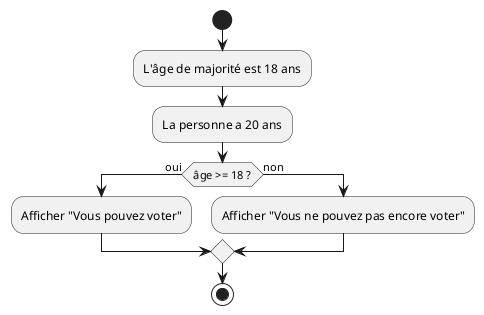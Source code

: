 @startuml
start
:L'âge de majorité est 18 ans;
:La personne a 20 ans;
if (âge >= 18 ?) then (oui)
  :Afficher "Vous pouvez voter";
else (non)
  :Afficher "Vous ne pouvez pas encore voter";
endif
stop
@enduml
